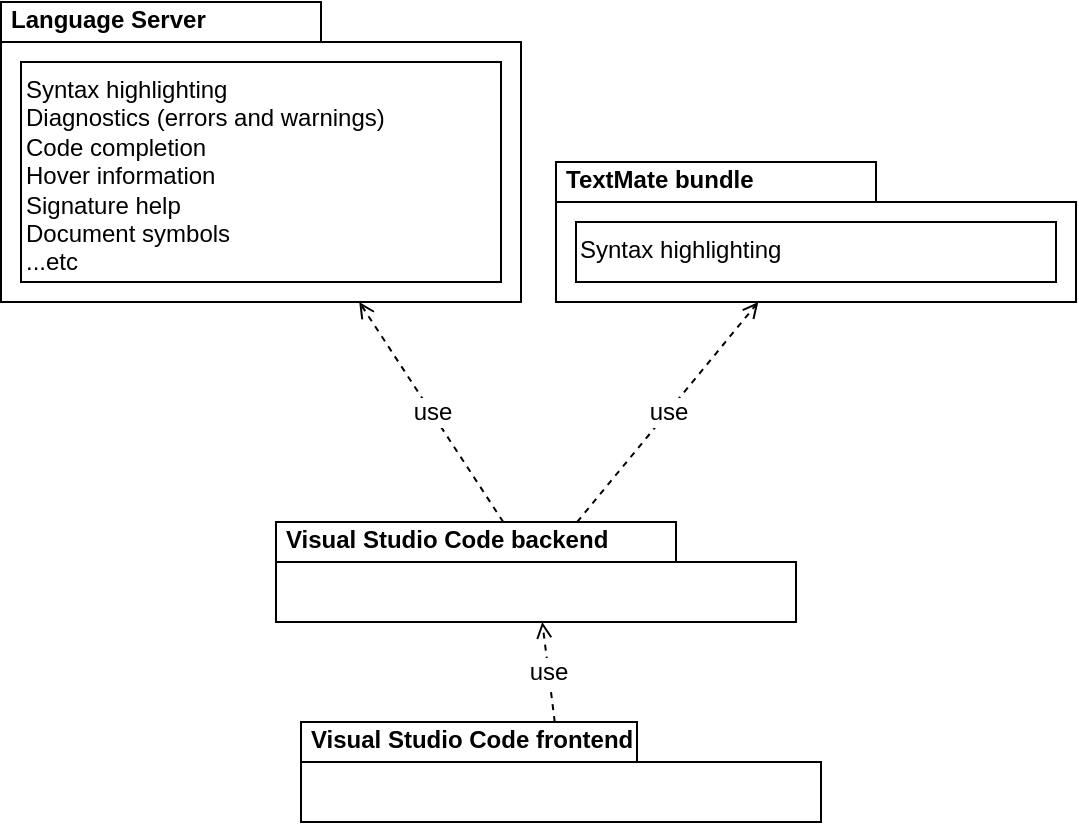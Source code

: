 <mxfile>
    <diagram id="nDCvw1qwsP7chfScJSm0" name="Page-1">
        <mxGraphModel dx="1517" dy="1291" grid="1" gridSize="10" guides="1" tooltips="1" connect="1" arrows="1" fold="1" page="1" pageScale="1" pageWidth="850" pageHeight="1100" math="0" shadow="0">
            <root>
                <mxCell id="0"/>
                <mxCell id="1" parent="0"/>
                <mxCell id="21" value="use" style="edgeStyle=none;html=1;dashed=1;fontSize=12;endArrow=open;endFill=0;" parent="1" source="24" target="31" edge="1">
                    <mxGeometry relative="1" as="geometry">
                        <mxPoint x="698.393" y="600" as="targetPoint"/>
                    </mxGeometry>
                </mxCell>
                <mxCell id="22" value="use" style="edgeStyle=none;html=1;dashed=1;fontSize=12;endArrow=open;endFill=0;" parent="1" source="24" target="29" edge="1">
                    <mxGeometry relative="1" as="geometry"/>
                </mxCell>
                <mxCell id="24" value="Visual Studio Code backend" style="shape=folder;fontStyle=1;spacingTop=0;tabWidth=200;tabHeight=20;tabPosition=left;verticalAlign=bottom;align=left;labelPosition=left;verticalLabelPosition=top;spacingLeft=265;spacing=0;spacingBottom=-16;spacingRight=0;" parent="1" vertex="1">
                    <mxGeometry x="480" y="710" width="260" height="50" as="geometry"/>
                </mxCell>
                <mxCell id="27" value="use" style="edgeStyle=none;html=1;fontSize=12;dashed=1;endArrow=open;endFill=0;" parent="1" source="28" target="24" edge="1">
                    <mxGeometry relative="1" as="geometry"/>
                </mxCell>
                <mxCell id="28" value="Visual Studio Code frontend" style="shape=folder;fontStyle=1;spacingTop=0;tabWidth=168;tabHeight=20;tabPosition=left;verticalAlign=bottom;align=left;labelPosition=left;verticalLabelPosition=top;spacingLeft=265;spacing=0;spacingBottom=-16;spacingRight=0;" parent="1" vertex="1">
                    <mxGeometry x="492.5" y="810" width="260" height="50" as="geometry"/>
                </mxCell>
                <mxCell id="29" value="Language Server" style="shape=folder;fontStyle=1;spacingTop=0;tabWidth=160;tabHeight=20;tabPosition=left;verticalAlign=bottom;align=left;labelPosition=left;verticalLabelPosition=top;spacingLeft=265;spacing=0;spacingBottom=-16;spacingRight=0;" parent="1" vertex="1">
                    <mxGeometry x="342.5" y="450" width="260" height="150" as="geometry"/>
                </mxCell>
                <mxCell id="30" value="Syntax highlighting&#10;Diagnostics (errors and warnings)&#10;Code completion&#10;Hover information&#10;Signature help&#10;Document symbols&#10;...etc" style="rounded=0;align=left;verticalAlign=top;spacing=2;horizontal=1;fontSize=12;whiteSpace=wrap;" parent="1" vertex="1">
                    <mxGeometry x="352.5" y="480" width="240" height="110" as="geometry"/>
                </mxCell>
                <mxCell id="31" value="TextMate bundle" style="shape=folder;fontStyle=1;spacingTop=0;tabWidth=160;tabHeight=20;tabPosition=left;verticalAlign=bottom;align=left;labelPosition=left;verticalLabelPosition=top;spacingLeft=265;spacing=0;spacingBottom=-16;spacingRight=0;" parent="1" vertex="1">
                    <mxGeometry x="620" y="530" width="260" height="70" as="geometry"/>
                </mxCell>
                <mxCell id="32" value="Syntax highlighting" style="rounded=0;align=left;verticalAlign=top;spacing=2;horizontal=1;fontSize=12;whiteSpace=wrap;" parent="1" vertex="1">
                    <mxGeometry x="630" y="560" width="240" height="30" as="geometry"/>
                </mxCell>
            </root>
        </mxGraphModel>
    </diagram>
</mxfile>